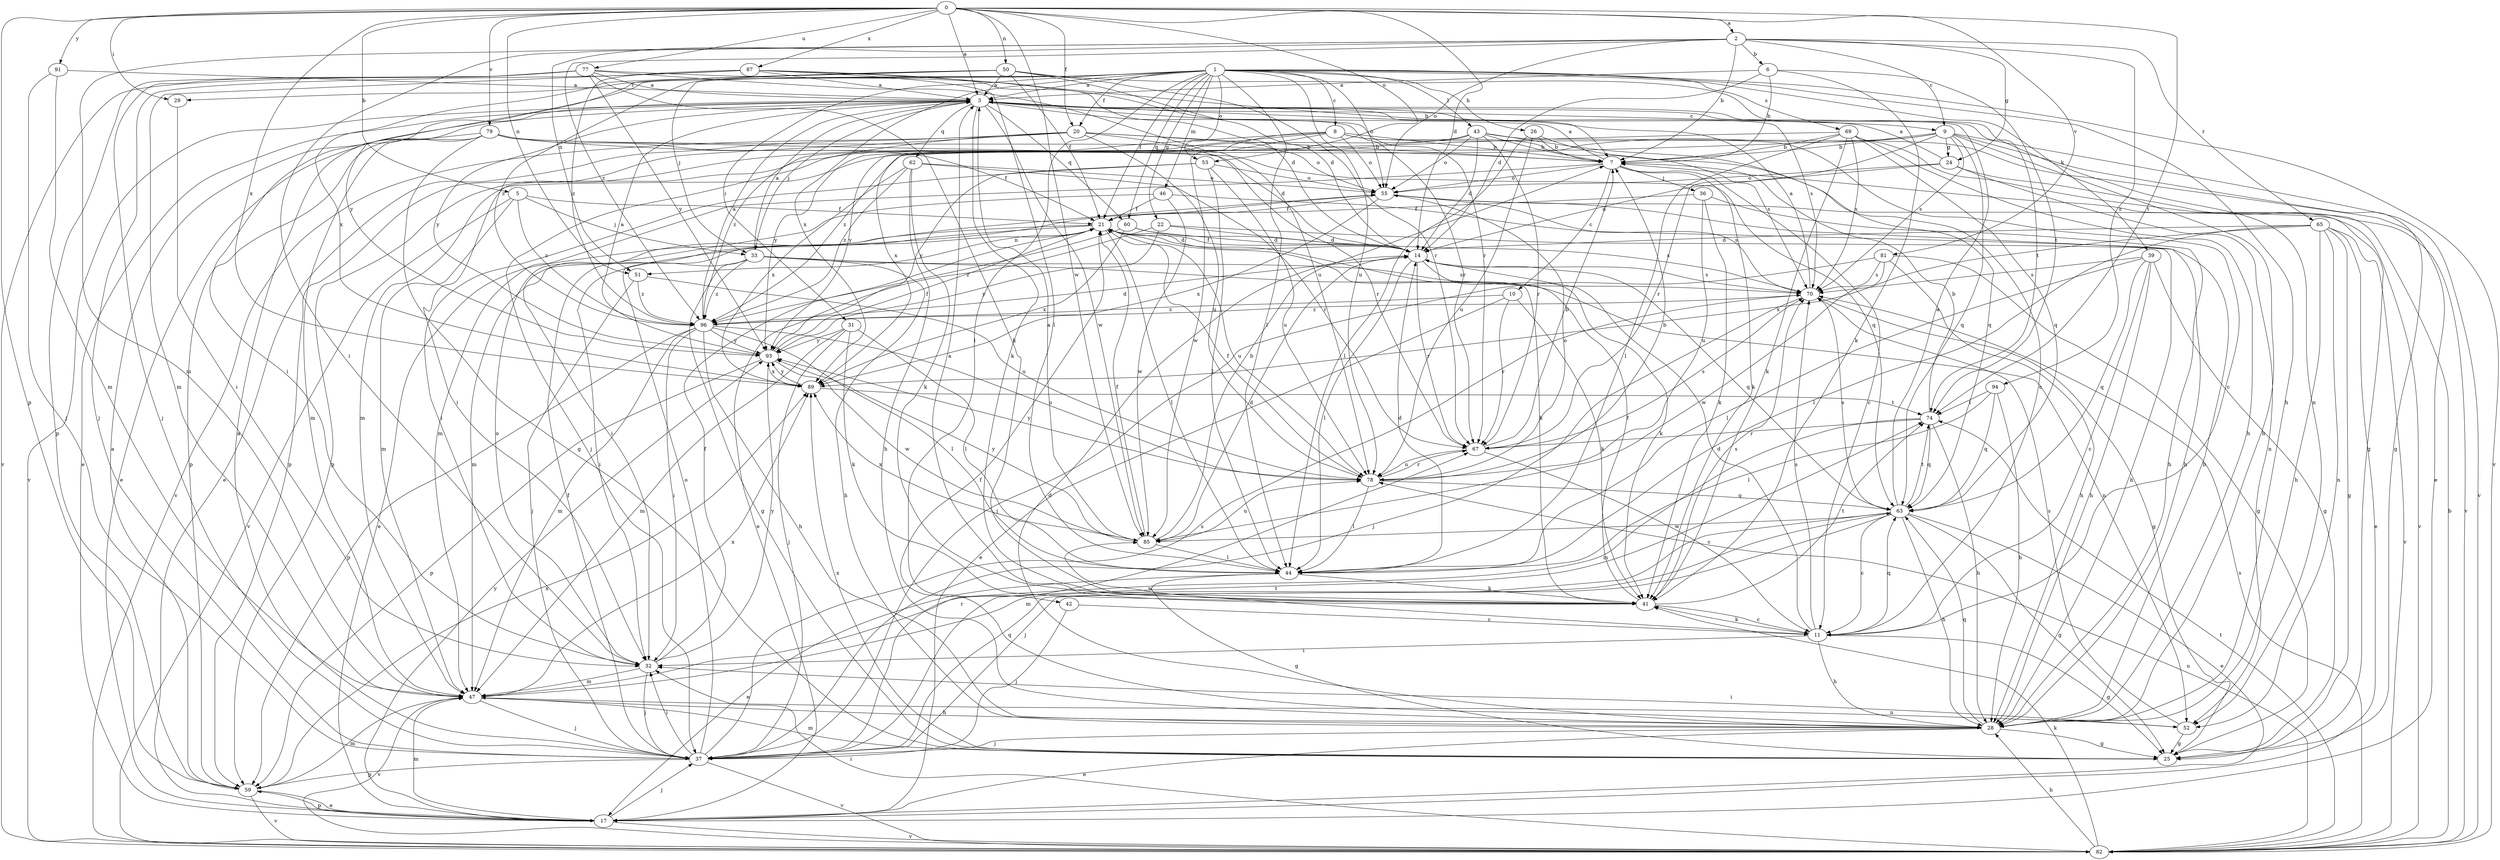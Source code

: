 strict digraph  {
0;
1;
2;
3;
5;
6;
7;
8;
9;
10;
11;
14;
17;
20;
21;
22;
24;
25;
26;
28;
29;
31;
32;
33;
36;
37;
39;
41;
42;
43;
44;
46;
47;
50;
51;
52;
53;
55;
59;
60;
62;
63;
65;
67;
69;
70;
74;
77;
78;
79;
81;
82;
85;
87;
89;
91;
93;
94;
96;
0 -> 2  [label=a];
0 -> 3  [label=a];
0 -> 5  [label=b];
0 -> 14  [label=d];
0 -> 20  [label=f];
0 -> 29  [label=i];
0 -> 50  [label=n];
0 -> 51  [label=n];
0 -> 53  [label=o];
0 -> 59  [label=p];
0 -> 74  [label=t];
0 -> 77  [label=u];
0 -> 79  [label=v];
0 -> 81  [label=v];
0 -> 85  [label=w];
0 -> 87  [label=x];
0 -> 89  [label=x];
0 -> 91  [label=y];
1 -> 3  [label=a];
1 -> 8  [label=c];
1 -> 20  [label=f];
1 -> 21  [label=f];
1 -> 22  [label=g];
1 -> 26  [label=h];
1 -> 28  [label=h];
1 -> 29  [label=i];
1 -> 31  [label=i];
1 -> 32  [label=i];
1 -> 33  [label=j];
1 -> 39  [label=k];
1 -> 42  [label=l];
1 -> 43  [label=l];
1 -> 44  [label=l];
1 -> 46  [label=m];
1 -> 53  [label=o];
1 -> 55  [label=o];
1 -> 60  [label=q];
1 -> 69  [label=s];
1 -> 78  [label=u];
1 -> 82  [label=v];
1 -> 89  [label=x];
2 -> 6  [label=b];
2 -> 7  [label=b];
2 -> 9  [label=c];
2 -> 24  [label=g];
2 -> 32  [label=i];
2 -> 47  [label=m];
2 -> 51  [label=n];
2 -> 55  [label=o];
2 -> 65  [label=r];
2 -> 94  [label=z];
2 -> 96  [label=z];
3 -> 9  [label=c];
3 -> 17  [label=e];
3 -> 33  [label=j];
3 -> 41  [label=k];
3 -> 60  [label=q];
3 -> 62  [label=q];
3 -> 67  [label=r];
3 -> 70  [label=s];
3 -> 74  [label=t];
3 -> 82  [label=v];
3 -> 85  [label=w];
3 -> 93  [label=y];
5 -> 21  [label=f];
5 -> 33  [label=j];
5 -> 47  [label=m];
5 -> 82  [label=v];
5 -> 96  [label=z];
6 -> 3  [label=a];
6 -> 7  [label=b];
6 -> 14  [label=d];
6 -> 41  [label=k];
6 -> 74  [label=t];
7 -> 3  [label=a];
7 -> 10  [label=c];
7 -> 11  [label=c];
7 -> 36  [label=j];
7 -> 41  [label=k];
7 -> 47  [label=m];
7 -> 55  [label=o];
8 -> 7  [label=b];
8 -> 11  [label=c];
8 -> 17  [label=e];
8 -> 32  [label=i];
8 -> 55  [label=o];
8 -> 59  [label=p];
8 -> 85  [label=w];
8 -> 89  [label=x];
9 -> 7  [label=b];
9 -> 24  [label=g];
9 -> 25  [label=g];
9 -> 28  [label=h];
9 -> 47  [label=m];
9 -> 63  [label=q];
9 -> 67  [label=r];
9 -> 70  [label=s];
9 -> 82  [label=v];
9 -> 96  [label=z];
10 -> 17  [label=e];
10 -> 41  [label=k];
10 -> 67  [label=r];
10 -> 96  [label=z];
11 -> 14  [label=d];
11 -> 25  [label=g];
11 -> 28  [label=h];
11 -> 32  [label=i];
11 -> 41  [label=k];
11 -> 63  [label=q];
11 -> 70  [label=s];
11 -> 85  [label=w];
14 -> 21  [label=f];
14 -> 41  [label=k];
14 -> 44  [label=l];
14 -> 63  [label=q];
14 -> 67  [label=r];
14 -> 70  [label=s];
17 -> 37  [label=j];
17 -> 47  [label=m];
17 -> 59  [label=p];
17 -> 82  [label=v];
17 -> 93  [label=y];
20 -> 7  [label=b];
20 -> 17  [label=e];
20 -> 55  [label=o];
20 -> 59  [label=p];
20 -> 67  [label=r];
20 -> 78  [label=u];
20 -> 82  [label=v];
20 -> 96  [label=z];
21 -> 14  [label=d];
21 -> 17  [label=e];
21 -> 41  [label=k];
21 -> 44  [label=l];
21 -> 47  [label=m];
21 -> 51  [label=n];
21 -> 78  [label=u];
22 -> 14  [label=d];
22 -> 17  [label=e];
22 -> 28  [label=h];
22 -> 93  [label=y];
24 -> 3  [label=a];
24 -> 14  [label=d];
24 -> 52  [label=n];
24 -> 55  [label=o];
24 -> 82  [label=v];
25 -> 47  [label=m];
25 -> 89  [label=x];
26 -> 7  [label=b];
26 -> 44  [label=l];
26 -> 70  [label=s];
26 -> 78  [label=u];
28 -> 14  [label=d];
28 -> 17  [label=e];
28 -> 21  [label=f];
28 -> 25  [label=g];
28 -> 37  [label=j];
28 -> 63  [label=q];
29 -> 32  [label=i];
31 -> 37  [label=j];
31 -> 41  [label=k];
31 -> 44  [label=l];
31 -> 47  [label=m];
31 -> 93  [label=y];
32 -> 21  [label=f];
32 -> 37  [label=j];
32 -> 47  [label=m];
32 -> 55  [label=o];
32 -> 93  [label=y];
33 -> 3  [label=a];
33 -> 25  [label=g];
33 -> 28  [label=h];
33 -> 32  [label=i];
33 -> 52  [label=n];
33 -> 70  [label=s];
33 -> 96  [label=z];
36 -> 21  [label=f];
36 -> 28  [label=h];
36 -> 41  [label=k];
36 -> 78  [label=u];
37 -> 3  [label=a];
37 -> 21  [label=f];
37 -> 32  [label=i];
37 -> 55  [label=o];
37 -> 59  [label=p];
37 -> 63  [label=q];
37 -> 67  [label=r];
37 -> 70  [label=s];
37 -> 74  [label=t];
37 -> 82  [label=v];
39 -> 11  [label=c];
39 -> 25  [label=g];
39 -> 28  [label=h];
39 -> 44  [label=l];
39 -> 63  [label=q];
39 -> 70  [label=s];
41 -> 3  [label=a];
41 -> 11  [label=c];
41 -> 21  [label=f];
41 -> 70  [label=s];
41 -> 74  [label=t];
42 -> 11  [label=c];
42 -> 37  [label=j];
43 -> 7  [label=b];
43 -> 11  [label=c];
43 -> 14  [label=d];
43 -> 37  [label=j];
43 -> 55  [label=o];
43 -> 63  [label=q];
43 -> 67  [label=r];
43 -> 93  [label=y];
44 -> 14  [label=d];
44 -> 17  [label=e];
44 -> 25  [label=g];
44 -> 41  [label=k];
46 -> 21  [label=f];
46 -> 28  [label=h];
46 -> 32  [label=i];
46 -> 85  [label=w];
47 -> 28  [label=h];
47 -> 37  [label=j];
47 -> 52  [label=n];
47 -> 82  [label=v];
47 -> 89  [label=x];
50 -> 3  [label=a];
50 -> 14  [label=d];
50 -> 21  [label=f];
50 -> 52  [label=n];
50 -> 67  [label=r];
50 -> 89  [label=x];
50 -> 93  [label=y];
50 -> 96  [label=z];
51 -> 37  [label=j];
51 -> 78  [label=u];
51 -> 96  [label=z];
52 -> 25  [label=g];
52 -> 32  [label=i];
52 -> 70  [label=s];
53 -> 32  [label=i];
53 -> 44  [label=l];
53 -> 55  [label=o];
53 -> 78  [label=u];
53 -> 93  [label=y];
55 -> 21  [label=f];
55 -> 28  [label=h];
55 -> 70  [label=s];
55 -> 82  [label=v];
55 -> 89  [label=x];
59 -> 3  [label=a];
59 -> 17  [label=e];
59 -> 47  [label=m];
59 -> 82  [label=v];
59 -> 89  [label=x];
60 -> 14  [label=d];
60 -> 70  [label=s];
60 -> 89  [label=x];
60 -> 96  [label=z];
62 -> 28  [label=h];
62 -> 41  [label=k];
62 -> 55  [label=o];
62 -> 67  [label=r];
62 -> 89  [label=x];
62 -> 96  [label=z];
63 -> 3  [label=a];
63 -> 11  [label=c];
63 -> 17  [label=e];
63 -> 25  [label=g];
63 -> 28  [label=h];
63 -> 37  [label=j];
63 -> 47  [label=m];
63 -> 70  [label=s];
63 -> 74  [label=t];
63 -> 85  [label=w];
65 -> 14  [label=d];
65 -> 17  [label=e];
65 -> 25  [label=g];
65 -> 28  [label=h];
65 -> 44  [label=l];
65 -> 52  [label=n];
65 -> 82  [label=v];
65 -> 89  [label=x];
67 -> 7  [label=b];
67 -> 11  [label=c];
67 -> 70  [label=s];
67 -> 78  [label=u];
69 -> 7  [label=b];
69 -> 25  [label=g];
69 -> 28  [label=h];
69 -> 41  [label=k];
69 -> 44  [label=l];
69 -> 63  [label=q];
69 -> 70  [label=s];
69 -> 93  [label=y];
70 -> 3  [label=a];
70 -> 25  [label=g];
70 -> 37  [label=j];
70 -> 96  [label=z];
74 -> 7  [label=b];
74 -> 28  [label=h];
74 -> 47  [label=m];
74 -> 63  [label=q];
74 -> 67  [label=r];
77 -> 3  [label=a];
77 -> 7  [label=b];
77 -> 37  [label=j];
77 -> 41  [label=k];
77 -> 59  [label=p];
77 -> 78  [label=u];
77 -> 82  [label=v];
77 -> 93  [label=y];
78 -> 7  [label=b];
78 -> 21  [label=f];
78 -> 44  [label=l];
78 -> 55  [label=o];
78 -> 63  [label=q];
78 -> 67  [label=r];
78 -> 93  [label=y];
79 -> 7  [label=b];
79 -> 14  [label=d];
79 -> 17  [label=e];
79 -> 21  [label=f];
79 -> 25  [label=g];
79 -> 47  [label=m];
79 -> 59  [label=p];
79 -> 63  [label=q];
81 -> 25  [label=g];
81 -> 28  [label=h];
81 -> 37  [label=j];
81 -> 70  [label=s];
81 -> 85  [label=w];
82 -> 7  [label=b];
82 -> 28  [label=h];
82 -> 32  [label=i];
82 -> 41  [label=k];
82 -> 70  [label=s];
82 -> 74  [label=t];
82 -> 78  [label=u];
85 -> 3  [label=a];
85 -> 7  [label=b];
85 -> 14  [label=d];
85 -> 21  [label=f];
85 -> 44  [label=l];
85 -> 78  [label=u];
85 -> 89  [label=x];
85 -> 93  [label=y];
87 -> 3  [label=a];
87 -> 14  [label=d];
87 -> 37  [label=j];
87 -> 44  [label=l];
87 -> 47  [label=m];
87 -> 67  [label=r];
87 -> 96  [label=z];
89 -> 74  [label=t];
89 -> 93  [label=y];
91 -> 3  [label=a];
91 -> 37  [label=j];
91 -> 47  [label=m];
93 -> 3  [label=a];
93 -> 21  [label=f];
93 -> 59  [label=p];
93 -> 85  [label=w];
93 -> 89  [label=x];
94 -> 28  [label=h];
94 -> 44  [label=l];
94 -> 63  [label=q];
94 -> 74  [label=t];
96 -> 3  [label=a];
96 -> 14  [label=d];
96 -> 28  [label=h];
96 -> 32  [label=i];
96 -> 44  [label=l];
96 -> 47  [label=m];
96 -> 59  [label=p];
96 -> 78  [label=u];
96 -> 93  [label=y];
}
